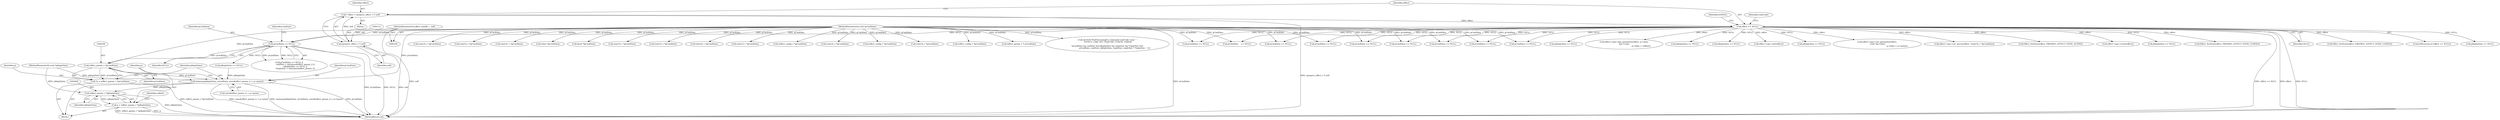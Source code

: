 digraph "0_Android_aeea52da00d210587fb3ed895de3d5f2e0264c88_9@pointer" {
"1000393" [label="(Call,(effect_param_t *)pCmdData)"];
"1000363" [label="(Call,pCmdData == NULL)"];
"1000104" [label="(MethodParameterIn,void *pCmdData)"];
"1000117" [label="(Call,effect == NULL)"];
"1000109" [label="(Call,* effect = (preproc_effect_t *) self)"];
"1000111" [label="(Call,(preproc_effect_t *) self)"];
"1000101" [label="(MethodParameterIn,effect_handle_t  self)"];
"1000391" [label="(Call,*p = (effect_param_t *)pCmdData)"];
"1000396" [label="(Call,memcpy(pReplyData, pCmdData, sizeof(effect_param_t) + p->psize))"];
"1000407" [label="(Call,(effect_param_t *)pReplyData)"];
"1000405" [label="(Call,p = (effect_param_t *)pReplyData)"];
"1000883" [label="(Call,(uint32_t *)pCmdData)"];
"1000119" [label="(Identifier,NULL)"];
"1001183" [label="(Call,(uint32_t *)pCmdData)"];
"1000374" [label="(Call,pReplyData == NULL)"];
"1000246" [label="(Call,Effect_SetState(effect, PREPROC_EFFECT_STATE_CONFIG))"];
"1001159" [label="(Call,ALOGE(\"PreProcessingFx_Command cmdCode Case: \"\n \"EFFECT_CMD_SET_FEATURE_CONFIG: ERROR\n\"\n \"pCmdData %p cmdSize %d pReplyData %p replySize %p *replySize %d\",\n                        pCmdData, cmdSize, pReplyData, replySize, replySize ? *replySize : -1))"];
"1000104" [label="(MethodParameterIn,void *pCmdData)"];
"1000397" [label="(Identifier,pReplyData)"];
"1000412" [label="(Identifier,voffset)"];
"1000116" [label="(ControlStructure,if (effect == NULL))"];
"1000111" [label="(Call,(preproc_effect_t *) self)"];
"1000393" [label="(Call,(effect_param_t *)pCmdData)"];
"1000326" [label="(Call,pReplyData == NULL)"];
"1000852" [label="(Call,pCmdData == NULL)"];
"1000392" [label="(Identifier,p)"];
"1000365" [label="(Identifier,NULL)"];
"1000915" [label="(Call,(uint32_t *)pCmdData)"];
"1000162" [label="(Call,pCmdData    == NULL)"];
"1001030" [label="(Call,pCmdData == NULL)"];
"1000130" [label="(Call,pReplyData == NULL)"];
"1000360" [label="(Block,)"];
"1000406" [label="(Identifier,p)"];
"1000395" [label="(Identifier,pCmdData)"];
"1000628" [label="(Call,pCmdData == NULL)"];
"1000751" [label="(Call,(char *)pCmdData)"];
"1000109" [label="(Call,* effect = (preproc_effect_t *) self)"];
"1000107" [label="(Block,)"];
"1000125" [label="(Identifier,cmdCode)"];
"1000656" [label="(Call,(bool *)pCmdData)"];
"1000437" [label="(Call,effect->ops->get_parameter(effect, p->data,\n &p->vsize,\n                                                       p->data + voffset))"];
"1000541" [label="(Call,pReplyData == NULL)"];
"1001202" [label="(Call,(uint32_t *)pCmdData)"];
"1000407" [label="(Call,(effect_param_t *)pReplyData)"];
"1000795" [label="(Call,pReplyData == NULL)"];
"1000364" [label="(Identifier,pCmdData)"];
"1000714" [label="(Call,pCmdData == NULL)"];
"1001253" [label="(Call,(uint32_t *)pCmdData)"];
"1000391" [label="(Call,*p = (effect_param_t *)pCmdData)"];
"1000396" [label="(Call,memcpy(pReplyData, pCmdData, sizeof(effect_param_t) + p->psize))"];
"1001259" [label="(Call,(uint32_t *)pCmdData)"];
"1000617" [label="(Call,(uint32_t *)pCmdData)"];
"1000149" [label="(Call,effect->ops->init(effect))"];
"1000363" [label="(Call,pCmdData == NULL)"];
"1000567" [label="(Call,pReplyData == NULL)"];
"1000310" [label="(Call,(effect_config_t *)pCmdData)"];
"1000523" [label="(Call,effect->ops->set_parameter(effect,\n (void *)p->data,\n                                                                p->data + p->psize))"];
"1000110" [label="(Identifier,effect)"];
"1000398" [label="(Identifier,pCmdData)"];
"1000278" [label="(Call,pCmdData == NULL)"];
"1001295" [label="(MethodReturn,int)"];
"1001064" [label="(Call,(uint32_t *)pCmdData)"];
"1000614" [label="(Call,effect->ops->set_device(effect, *(uint32_t *)pCmdData))"];
"1000113" [label="(Identifier,self)"];
"1000344" [label="(Call,(effect_config_t *)pCmdData)"];
"1001134" [label="(Call,pCmdData == NULL)"];
"1000467" [label="(Call,pCmdData == NULL)"];
"1000560" [label="(Call,Effect_SetState(effect, PREPROC_EFFECT_STATE_ACTIVE))"];
"1001224" [label="(Call,(uint32_t *)pCmdData)"];
"1000399" [label="(Call,sizeof(effect_param_t) + p->psize)"];
"1000101" [label="(MethodParameterIn,effect_handle_t  self)"];
"1000212" [label="(Call,(effect_config_t *)pCmdData)"];
"1000356" [label="(Call,effect->ops->reset(effect))"];
"1000409" [label="(Identifier,pReplyData)"];
"1000253" [label="(Call,pReplyData == NULL)"];
"1000495" [label="(Call,(effect_param_t *) pCmdData)"];
"1000586" [label="(Call,Effect_SetState(effect, PREPROC_EFFECT_STATE_CONFIG))"];
"1000106" [label="(MethodParameterIn,void *pReplyData)"];
"1000594" [label="(Call,pCmdData == NULL)"];
"1000118" [label="(Identifier,effect)"];
"1000362" [label="(Call,pCmdData == NULL ||\n                    cmdSize < (int)sizeof(effect_param_t) ||\n                    pReplyData == NULL ||\n                    *replySize < (int)sizeof(effect_param_t))"];
"1000123" [label="(Identifier,EINVAL)"];
"1000368" [label="(Identifier,cmdSize)"];
"1000117" [label="(Call,effect == NULL)"];
"1000405" [label="(Call,p = (effect_param_t *)pReplyData)"];
"1000393" -> "1000391"  [label="AST: "];
"1000393" -> "1000395"  [label="CFG: "];
"1000394" -> "1000393"  [label="AST: "];
"1000395" -> "1000393"  [label="AST: "];
"1000391" -> "1000393"  [label="CFG: "];
"1000393" -> "1000391"  [label="DDG: pCmdData"];
"1000363" -> "1000393"  [label="DDG: pCmdData"];
"1000104" -> "1000393"  [label="DDG: pCmdData"];
"1000393" -> "1000396"  [label="DDG: pCmdData"];
"1000363" -> "1000362"  [label="AST: "];
"1000363" -> "1000365"  [label="CFG: "];
"1000364" -> "1000363"  [label="AST: "];
"1000365" -> "1000363"  [label="AST: "];
"1000368" -> "1000363"  [label="CFG: "];
"1000362" -> "1000363"  [label="CFG: "];
"1000363" -> "1001295"  [label="DDG: NULL"];
"1000363" -> "1001295"  [label="DDG: pCmdData"];
"1000363" -> "1000362"  [label="DDG: pCmdData"];
"1000363" -> "1000362"  [label="DDG: NULL"];
"1000104" -> "1000363"  [label="DDG: pCmdData"];
"1000117" -> "1000363"  [label="DDG: NULL"];
"1000363" -> "1000374"  [label="DDG: NULL"];
"1000104" -> "1000100"  [label="AST: "];
"1000104" -> "1001295"  [label="DDG: pCmdData"];
"1000104" -> "1000162"  [label="DDG: pCmdData"];
"1000104" -> "1000212"  [label="DDG: pCmdData"];
"1000104" -> "1000278"  [label="DDG: pCmdData"];
"1000104" -> "1000310"  [label="DDG: pCmdData"];
"1000104" -> "1000344"  [label="DDG: pCmdData"];
"1000104" -> "1000396"  [label="DDG: pCmdData"];
"1000104" -> "1000467"  [label="DDG: pCmdData"];
"1000104" -> "1000495"  [label="DDG: pCmdData"];
"1000104" -> "1000594"  [label="DDG: pCmdData"];
"1000104" -> "1000617"  [label="DDG: pCmdData"];
"1000104" -> "1000628"  [label="DDG: pCmdData"];
"1000104" -> "1000656"  [label="DDG: pCmdData"];
"1000104" -> "1000714"  [label="DDG: pCmdData"];
"1000104" -> "1000751"  [label="DDG: pCmdData"];
"1000104" -> "1000852"  [label="DDG: pCmdData"];
"1000104" -> "1000883"  [label="DDG: pCmdData"];
"1000104" -> "1000915"  [label="DDG: pCmdData"];
"1000104" -> "1001030"  [label="DDG: pCmdData"];
"1000104" -> "1001064"  [label="DDG: pCmdData"];
"1000104" -> "1001134"  [label="DDG: pCmdData"];
"1000104" -> "1001159"  [label="DDG: pCmdData"];
"1000104" -> "1001183"  [label="DDG: pCmdData"];
"1000104" -> "1001202"  [label="DDG: pCmdData"];
"1000104" -> "1001224"  [label="DDG: pCmdData"];
"1000104" -> "1001253"  [label="DDG: pCmdData"];
"1000104" -> "1001259"  [label="DDG: pCmdData"];
"1000117" -> "1000116"  [label="AST: "];
"1000117" -> "1000119"  [label="CFG: "];
"1000118" -> "1000117"  [label="AST: "];
"1000119" -> "1000117"  [label="AST: "];
"1000123" -> "1000117"  [label="CFG: "];
"1000125" -> "1000117"  [label="CFG: "];
"1000117" -> "1001295"  [label="DDG: effect == NULL"];
"1000117" -> "1001295"  [label="DDG: effect"];
"1000117" -> "1001295"  [label="DDG: NULL"];
"1000109" -> "1000117"  [label="DDG: effect"];
"1000117" -> "1000130"  [label="DDG: NULL"];
"1000117" -> "1000149"  [label="DDG: effect"];
"1000117" -> "1000162"  [label="DDG: NULL"];
"1000117" -> "1000246"  [label="DDG: effect"];
"1000117" -> "1000253"  [label="DDG: NULL"];
"1000117" -> "1000278"  [label="DDG: NULL"];
"1000117" -> "1000326"  [label="DDG: NULL"];
"1000117" -> "1000356"  [label="DDG: effect"];
"1000117" -> "1000437"  [label="DDG: effect"];
"1000117" -> "1000467"  [label="DDG: NULL"];
"1000117" -> "1000523"  [label="DDG: effect"];
"1000117" -> "1000541"  [label="DDG: NULL"];
"1000117" -> "1000560"  [label="DDG: effect"];
"1000117" -> "1000567"  [label="DDG: NULL"];
"1000117" -> "1000586"  [label="DDG: effect"];
"1000117" -> "1000594"  [label="DDG: NULL"];
"1000117" -> "1000614"  [label="DDG: effect"];
"1000117" -> "1000628"  [label="DDG: NULL"];
"1000117" -> "1000714"  [label="DDG: NULL"];
"1000117" -> "1000795"  [label="DDG: NULL"];
"1000117" -> "1000852"  [label="DDG: NULL"];
"1000117" -> "1001030"  [label="DDG: NULL"];
"1000117" -> "1001134"  [label="DDG: NULL"];
"1000109" -> "1000107"  [label="AST: "];
"1000109" -> "1000111"  [label="CFG: "];
"1000110" -> "1000109"  [label="AST: "];
"1000111" -> "1000109"  [label="AST: "];
"1000118" -> "1000109"  [label="CFG: "];
"1000109" -> "1001295"  [label="DDG: (preproc_effect_t *) self"];
"1000111" -> "1000109"  [label="DDG: self"];
"1000111" -> "1000113"  [label="CFG: "];
"1000112" -> "1000111"  [label="AST: "];
"1000113" -> "1000111"  [label="AST: "];
"1000111" -> "1001295"  [label="DDG: self"];
"1000101" -> "1000111"  [label="DDG: self"];
"1000101" -> "1000100"  [label="AST: "];
"1000101" -> "1001295"  [label="DDG: self"];
"1000391" -> "1000360"  [label="AST: "];
"1000392" -> "1000391"  [label="AST: "];
"1000397" -> "1000391"  [label="CFG: "];
"1000391" -> "1001295"  [label="DDG: (effect_param_t *)pCmdData"];
"1000396" -> "1000360"  [label="AST: "];
"1000396" -> "1000399"  [label="CFG: "];
"1000397" -> "1000396"  [label="AST: "];
"1000398" -> "1000396"  [label="AST: "];
"1000399" -> "1000396"  [label="AST: "];
"1000406" -> "1000396"  [label="CFG: "];
"1000396" -> "1001295"  [label="DDG: memcpy(pReplyData, pCmdData, sizeof(effect_param_t) + p->psize)"];
"1000396" -> "1001295"  [label="DDG: pCmdData"];
"1000396" -> "1001295"  [label="DDG: sizeof(effect_param_t) + p->psize"];
"1000374" -> "1000396"  [label="DDG: pReplyData"];
"1000106" -> "1000396"  [label="DDG: pReplyData"];
"1000396" -> "1000407"  [label="DDG: pReplyData"];
"1000407" -> "1000405"  [label="AST: "];
"1000407" -> "1000409"  [label="CFG: "];
"1000408" -> "1000407"  [label="AST: "];
"1000409" -> "1000407"  [label="AST: "];
"1000405" -> "1000407"  [label="CFG: "];
"1000407" -> "1001295"  [label="DDG: pReplyData"];
"1000407" -> "1000405"  [label="DDG: pReplyData"];
"1000106" -> "1000407"  [label="DDG: pReplyData"];
"1000405" -> "1000360"  [label="AST: "];
"1000406" -> "1000405"  [label="AST: "];
"1000412" -> "1000405"  [label="CFG: "];
"1000405" -> "1001295"  [label="DDG: (effect_param_t *)pReplyData"];
"1000405" -> "1001295"  [label="DDG: p"];
}
